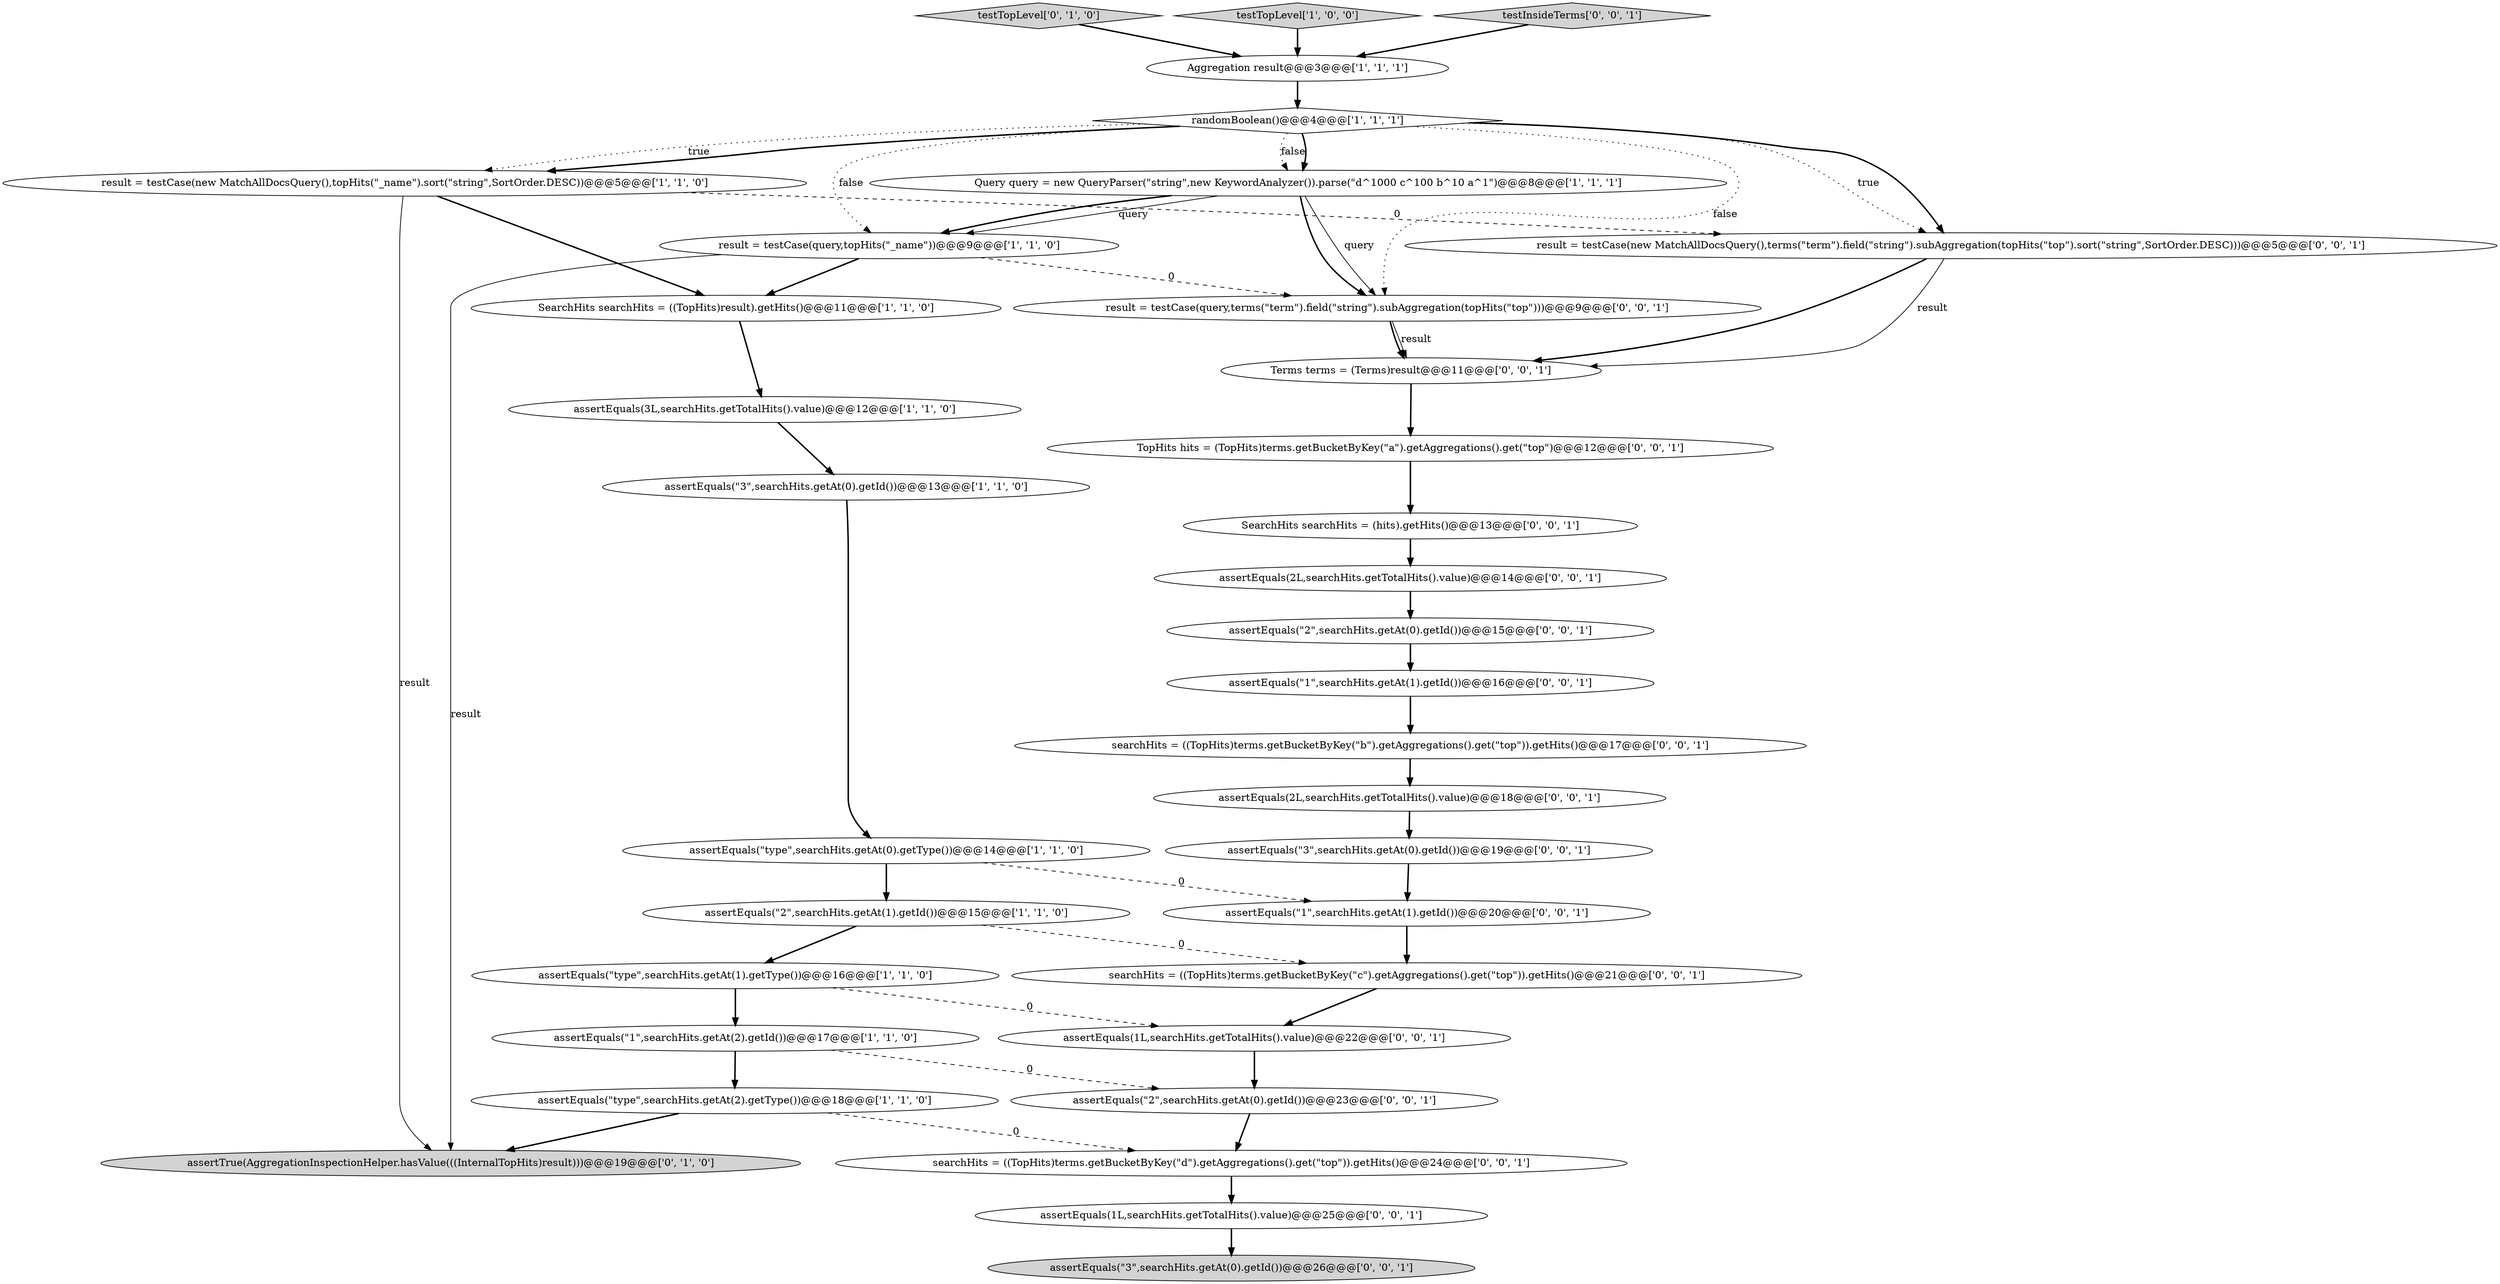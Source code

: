 digraph {
14 [style = filled, label = "testTopLevel['0', '1', '0']", fillcolor = lightgray, shape = diamond image = "AAA0AAABBB2BBB"];
0 [style = filled, label = "assertEquals(\"2\",searchHits.getAt(1).getId())@@@15@@@['1', '1', '0']", fillcolor = white, shape = ellipse image = "AAA0AAABBB1BBB"];
3 [style = filled, label = "SearchHits searchHits = ((TopHits)result).getHits()@@@11@@@['1', '1', '0']", fillcolor = white, shape = ellipse image = "AAA0AAABBB1BBB"];
29 [style = filled, label = "result = testCase(new MatchAllDocsQuery(),terms(\"term\").field(\"string\").subAggregation(topHits(\"top\").sort(\"string\",SortOrder.DESC)))@@@5@@@['0', '0', '1']", fillcolor = white, shape = ellipse image = "AAA0AAABBB3BBB"];
8 [style = filled, label = "testTopLevel['1', '0', '0']", fillcolor = lightgray, shape = diamond image = "AAA0AAABBB1BBB"];
26 [style = filled, label = "assertEquals(\"2\",searchHits.getAt(0).getId())@@@15@@@['0', '0', '1']", fillcolor = white, shape = ellipse image = "AAA0AAABBB3BBB"];
33 [style = filled, label = "searchHits = ((TopHits)terms.getBucketByKey(\"d\").getAggregations().get(\"top\")).getHits()@@@24@@@['0', '0', '1']", fillcolor = white, shape = ellipse image = "AAA0AAABBB3BBB"];
24 [style = filled, label = "assertEquals(\"3\",searchHits.getAt(0).getId())@@@19@@@['0', '0', '1']", fillcolor = white, shape = ellipse image = "AAA0AAABBB3BBB"];
6 [style = filled, label = "result = testCase(new MatchAllDocsQuery(),topHits(\"_name\").sort(\"string\",SortOrder.DESC))@@@5@@@['1', '1', '0']", fillcolor = white, shape = ellipse image = "AAA0AAABBB1BBB"];
22 [style = filled, label = "assertEquals(\"1\",searchHits.getAt(1).getId())@@@20@@@['0', '0', '1']", fillcolor = white, shape = ellipse image = "AAA0AAABBB3BBB"];
13 [style = filled, label = "Query query = new QueryParser(\"string\",new KeywordAnalyzer()).parse(\"d^1000 c^100 b^10 a^1\")@@@8@@@['1', '1', '1']", fillcolor = white, shape = ellipse image = "AAA0AAABBB1BBB"];
34 [style = filled, label = "assertEquals(1L,searchHits.getTotalHits().value)@@@22@@@['0', '0', '1']", fillcolor = white, shape = ellipse image = "AAA0AAABBB3BBB"];
27 [style = filled, label = "TopHits hits = (TopHits)terms.getBucketByKey(\"a\").getAggregations().get(\"top\")@@@12@@@['0', '0', '1']", fillcolor = white, shape = ellipse image = "AAA0AAABBB3BBB"];
31 [style = filled, label = "Terms terms = (Terms)result@@@11@@@['0', '0', '1']", fillcolor = white, shape = ellipse image = "AAA0AAABBB3BBB"];
23 [style = filled, label = "searchHits = ((TopHits)terms.getBucketByKey(\"c\").getAggregations().get(\"top\")).getHits()@@@21@@@['0', '0', '1']", fillcolor = white, shape = ellipse image = "AAA0AAABBB3BBB"];
19 [style = filled, label = "SearchHits searchHits = (hits).getHits()@@@13@@@['0', '0', '1']", fillcolor = white, shape = ellipse image = "AAA0AAABBB3BBB"];
20 [style = filled, label = "searchHits = ((TopHits)terms.getBucketByKey(\"b\").getAggregations().get(\"top\")).getHits()@@@17@@@['0', '0', '1']", fillcolor = white, shape = ellipse image = "AAA0AAABBB3BBB"];
5 [style = filled, label = "assertEquals(\"type\",searchHits.getAt(1).getType())@@@16@@@['1', '1', '0']", fillcolor = white, shape = ellipse image = "AAA0AAABBB1BBB"];
10 [style = filled, label = "assertEquals(\"type\",searchHits.getAt(0).getType())@@@14@@@['1', '1', '0']", fillcolor = white, shape = ellipse image = "AAA0AAABBB1BBB"];
21 [style = filled, label = "assertEquals(\"1\",searchHits.getAt(1).getId())@@@16@@@['0', '0', '1']", fillcolor = white, shape = ellipse image = "AAA0AAABBB3BBB"];
25 [style = filled, label = "assertEquals(2L,searchHits.getTotalHits().value)@@@14@@@['0', '0', '1']", fillcolor = white, shape = ellipse image = "AAA0AAABBB3BBB"];
28 [style = filled, label = "assertEquals(2L,searchHits.getTotalHits().value)@@@18@@@['0', '0', '1']", fillcolor = white, shape = ellipse image = "AAA0AAABBB3BBB"];
16 [style = filled, label = "assertEquals(1L,searchHits.getTotalHits().value)@@@25@@@['0', '0', '1']", fillcolor = white, shape = ellipse image = "AAA0AAABBB3BBB"];
18 [style = filled, label = "assertEquals(\"2\",searchHits.getAt(0).getId())@@@23@@@['0', '0', '1']", fillcolor = white, shape = ellipse image = "AAA0AAABBB3BBB"];
2 [style = filled, label = "assertEquals(\"type\",searchHits.getAt(2).getType())@@@18@@@['1', '1', '0']", fillcolor = white, shape = ellipse image = "AAA0AAABBB1BBB"];
32 [style = filled, label = "result = testCase(query,terms(\"term\").field(\"string\").subAggregation(topHits(\"top\")))@@@9@@@['0', '0', '1']", fillcolor = white, shape = ellipse image = "AAA0AAABBB3BBB"];
12 [style = filled, label = "assertEquals(3L,searchHits.getTotalHits().value)@@@12@@@['1', '1', '0']", fillcolor = white, shape = ellipse image = "AAA0AAABBB1BBB"];
7 [style = filled, label = "assertEquals(\"3\",searchHits.getAt(0).getId())@@@13@@@['1', '1', '0']", fillcolor = white, shape = ellipse image = "AAA0AAABBB1BBB"];
17 [style = filled, label = "testInsideTerms['0', '0', '1']", fillcolor = lightgray, shape = diamond image = "AAA0AAABBB3BBB"];
9 [style = filled, label = "result = testCase(query,topHits(\"_name\"))@@@9@@@['1', '1', '0']", fillcolor = white, shape = ellipse image = "AAA0AAABBB1BBB"];
1 [style = filled, label = "randomBoolean()@@@4@@@['1', '1', '1']", fillcolor = white, shape = diamond image = "AAA0AAABBB1BBB"];
15 [style = filled, label = "assertTrue(AggregationInspectionHelper.hasValue(((InternalTopHits)result)))@@@19@@@['0', '1', '0']", fillcolor = lightgray, shape = ellipse image = "AAA1AAABBB2BBB"];
4 [style = filled, label = "Aggregation result@@@3@@@['1', '1', '1']", fillcolor = white, shape = ellipse image = "AAA0AAABBB1BBB"];
30 [style = filled, label = "assertEquals(\"3\",searchHits.getAt(0).getId())@@@26@@@['0', '0', '1']", fillcolor = lightgray, shape = ellipse image = "AAA0AAABBB3BBB"];
11 [style = filled, label = "assertEquals(\"1\",searchHits.getAt(2).getId())@@@17@@@['1', '1', '0']", fillcolor = white, shape = ellipse image = "AAA0AAABBB1BBB"];
12->7 [style = bold, label=""];
34->18 [style = bold, label=""];
26->21 [style = bold, label=""];
32->31 [style = solid, label="result"];
1->29 [style = dotted, label="true"];
8->4 [style = bold, label=""];
7->10 [style = bold, label=""];
1->13 [style = dotted, label="false"];
25->26 [style = bold, label=""];
9->3 [style = bold, label=""];
1->29 [style = bold, label=""];
1->32 [style = dotted, label="false"];
18->33 [style = bold, label=""];
1->9 [style = dotted, label="false"];
5->34 [style = dashed, label="0"];
1->6 [style = dotted, label="true"];
1->6 [style = bold, label=""];
29->31 [style = solid, label="result"];
11->2 [style = bold, label=""];
2->33 [style = dashed, label="0"];
4->1 [style = bold, label=""];
24->22 [style = bold, label=""];
33->16 [style = bold, label=""];
6->15 [style = solid, label="result"];
23->34 [style = bold, label=""];
17->4 [style = bold, label=""];
19->25 [style = bold, label=""];
6->29 [style = dashed, label="0"];
28->24 [style = bold, label=""];
0->23 [style = dashed, label="0"];
21->20 [style = bold, label=""];
9->32 [style = dashed, label="0"];
3->12 [style = bold, label=""];
5->11 [style = bold, label=""];
32->31 [style = bold, label=""];
6->3 [style = bold, label=""];
29->31 [style = bold, label=""];
11->18 [style = dashed, label="0"];
20->28 [style = bold, label=""];
13->32 [style = solid, label="query"];
27->19 [style = bold, label=""];
13->9 [style = solid, label="query"];
13->9 [style = bold, label=""];
22->23 [style = bold, label=""];
14->4 [style = bold, label=""];
0->5 [style = bold, label=""];
16->30 [style = bold, label=""];
13->32 [style = bold, label=""];
9->15 [style = solid, label="result"];
10->22 [style = dashed, label="0"];
2->15 [style = bold, label=""];
31->27 [style = bold, label=""];
10->0 [style = bold, label=""];
1->13 [style = bold, label=""];
}
